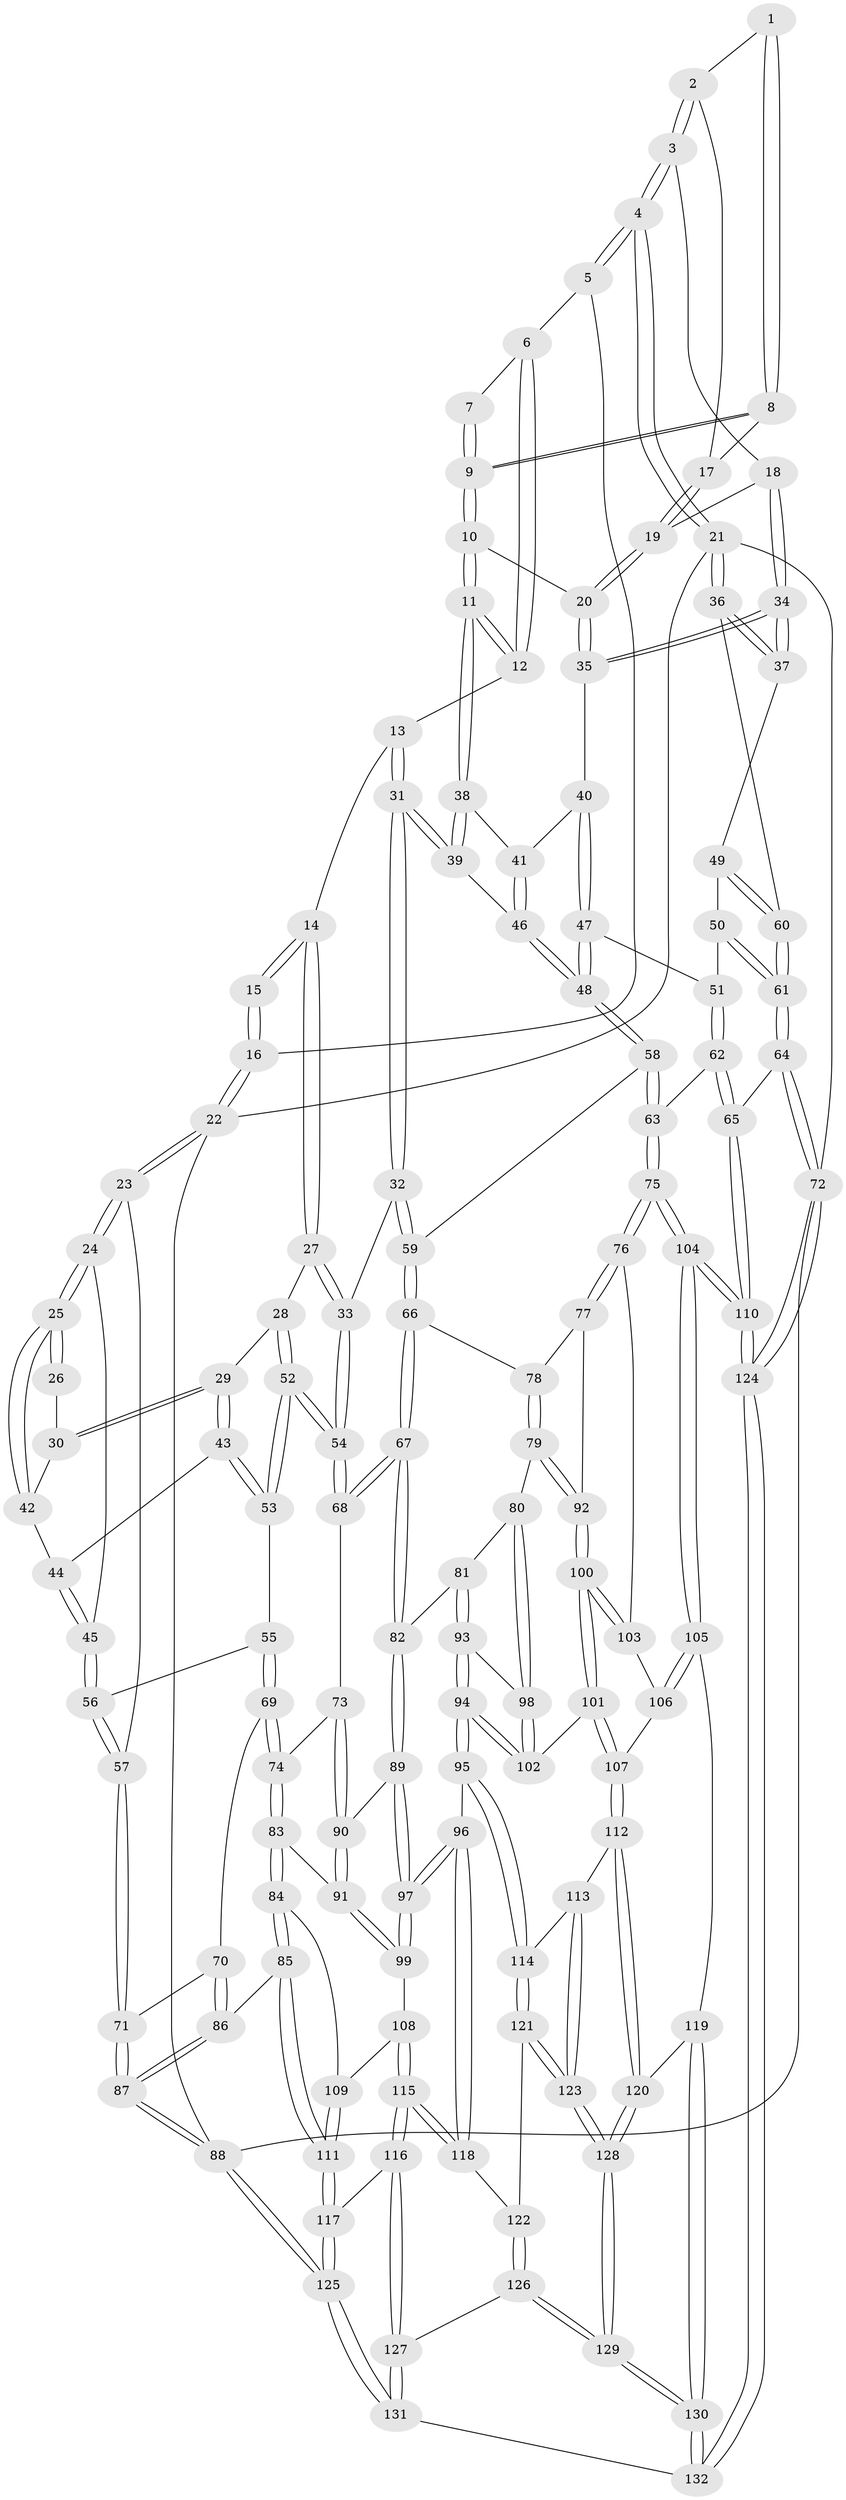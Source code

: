 // coarse degree distribution, {3: 0.6, 5: 0.0875, 2: 0.1375, 4: 0.15, 1: 0.0125, 6: 0.0125}
// Generated by graph-tools (version 1.1) at 2025/54/03/04/25 22:54:21]
// undirected, 132 vertices, 327 edges
graph export_dot {
  node [color=gray90,style=filled];
  1 [pos="+0.7379717201117127+0.03705581920593689"];
  2 [pos="+0.8070114368116086+0.052664499996938195"];
  3 [pos="+1+0"];
  4 [pos="+1+0"];
  5 [pos="+0.5251420058404153+0"];
  6 [pos="+0.6764964966964582+0.012970024079546786"];
  7 [pos="+0.7131538996763643+0.030702077532987523"];
  8 [pos="+0.7460441319896265+0.11683151166827142"];
  9 [pos="+0.7442321923890974+0.11749484047330605"];
  10 [pos="+0.6941252440606214+0.15267961619617829"];
  11 [pos="+0.6889820302726066+0.15405675693945597"];
  12 [pos="+0.6878416437004139+0.15268182015075585"];
  13 [pos="+0.5248159216452917+0.09289393097069576"];
  14 [pos="+0.4488095598003483+0.002059721332810369"];
  15 [pos="+0.41155023219523823+0"];
  16 [pos="+0.4221947864669628+0"];
  17 [pos="+0.7893781067481227+0.10230590292381814"];
  18 [pos="+0.8844042981319259+0.15829144518676355"];
  19 [pos="+0.7952496059086164+0.11320223347461242"];
  20 [pos="+0.7941884769697356+0.18670846158892523"];
  21 [pos="+1+0"];
  22 [pos="+0+0"];
  23 [pos="+0+0.1319940781038477"];
  24 [pos="+0.0637652135239166+0.15028438435705277"];
  25 [pos="+0.06501491751108573+0.14987192106106456"];
  26 [pos="+0.3761157014352606+0"];
  27 [pos="+0.44097602646890977+0.22193561650643504"];
  28 [pos="+0.3886426993641961+0.24312736792080303"];
  29 [pos="+0.3449091248807954+0.21795099860663436"];
  30 [pos="+0.30707679134525584+0.14582848238658594"];
  31 [pos="+0.5847891104050571+0.2738358622462923"];
  32 [pos="+0.5306020857569717+0.3225778997719954"];
  33 [pos="+0.5139560375630221+0.32415242244860776"];
  34 [pos="+0.8746493437958043+0.2143977409882174"];
  35 [pos="+0.8069731307424921+0.20548123345612165"];
  36 [pos="+1+0"];
  37 [pos="+0.889364189142028+0.23776362233523193"];
  38 [pos="+0.6884299688784743+0.15689810527204798"];
  39 [pos="+0.6409513339344772+0.26631765246789435"];
  40 [pos="+0.7743082396149483+0.2345525919518058"];
  41 [pos="+0.7647868642848049+0.23640846282768682"];
  42 [pos="+0.27153719496322426+0.18177452030970256"];
  43 [pos="+0.322172370345929+0.2784562283832476"];
  44 [pos="+0.26034727462328655+0.21427261703035214"];
  45 [pos="+0.20765277070910507+0.28191485511480896"];
  46 [pos="+0.6848482366476024+0.29362444633067053"];
  47 [pos="+0.805997735511372+0.3206377363436922"];
  48 [pos="+0.7255433054355954+0.35225594075520567"];
  49 [pos="+0.9000794318327342+0.2850212744898438"];
  50 [pos="+0.897599597566893+0.3197395118012693"];
  51 [pos="+0.897400014261641+0.32001035511203213"];
  52 [pos="+0.34396599066737477+0.38318740228258663"];
  53 [pos="+0.34084992368871225+0.3821361417257567"];
  54 [pos="+0.3874568591659292+0.4106714282044891"];
  55 [pos="+0.22274976276588612+0.37606316698565434"];
  56 [pos="+0.21483457463077354+0.36026079862636334"];
  57 [pos="+0+0.19026612415371075"];
  58 [pos="+0.7188222447702327+0.4225048985430082"];
  59 [pos="+0.6047709682101374+0.43866523920395584"];
  60 [pos="+1+0.08656688753980826"];
  61 [pos="+1+0.36691375319232716"];
  62 [pos="+0.8857952321321194+0.5471650067992491"];
  63 [pos="+0.8334634555780805+0.5641141191834134"];
  64 [pos="+1+0.568809194427215"];
  65 [pos="+1+0.5707279196897853"];
  66 [pos="+0.5997052007563285+0.44986591717176755"];
  67 [pos="+0.43979711319923775+0.510649841228471"];
  68 [pos="+0.39373845121215933+0.4414792118490237"];
  69 [pos="+0.17190969107787968+0.4459648448451141"];
  70 [pos="+0.12077980177014784+0.4469586930397797"];
  71 [pos="+0+0.28304592574623016"];
  72 [pos="+1+1"];
  73 [pos="+0.2837757808464363+0.5478245384337548"];
  74 [pos="+0.19365463131819716+0.5325977036688699"];
  75 [pos="+0.8300446697430236+0.5680421157859946"];
  76 [pos="+0.7889497339870193+0.5798166043413602"];
  77 [pos="+0.7027667609022693+0.5722176410538325"];
  78 [pos="+0.6034585686639964+0.49705568976910647"];
  79 [pos="+0.5487630162819348+0.5961776999932177"];
  80 [pos="+0.5022740149836741+0.5821456942425604"];
  81 [pos="+0.45588591709663195+0.5571811240089396"];
  82 [pos="+0.4500101046657644+0.553103123922898"];
  83 [pos="+0.14962263022087838+0.6333073840179076"];
  84 [pos="+0.13440464924263434+0.64608449712314"];
  85 [pos="+0+0.6785026455443576"];
  86 [pos="+0+0.6751629493107425"];
  87 [pos="+0+0.65960398445698"];
  88 [pos="+0+1"];
  89 [pos="+0.3984046633239661+0.6046602025001826"];
  90 [pos="+0.2996554231721727+0.5815831984256871"];
  91 [pos="+0.27920206182324586+0.6533940949098997"];
  92 [pos="+0.565026502346757+0.6126481061583762"];
  93 [pos="+0.4555333682561467+0.6721918792333674"];
  94 [pos="+0.393649082117149+0.7332588563294009"];
  95 [pos="+0.38760282033126664+0.7365644092897866"];
  96 [pos="+0.36153354195430126+0.724544736502298"];
  97 [pos="+0.35792871370465673+0.718998205527495"];
  98 [pos="+0.4824163648226857+0.6736255230745416"];
  99 [pos="+0.3273276582929871+0.7076465339212136"];
  100 [pos="+0.5787314428769373+0.6719214154860821"];
  101 [pos="+0.5700444351687828+0.7250711663810951"];
  102 [pos="+0.4941372794792104+0.700304996314275"];
  103 [pos="+0.7020886729858824+0.6588333016111937"];
  104 [pos="+0.8066781382566538+0.9453229980559477"];
  105 [pos="+0.7256765460192979+0.8924008603632527"];
  106 [pos="+0.6880942857556304+0.701255511826931"];
  107 [pos="+0.5724943781999882+0.7367045668527178"];
  108 [pos="+0.2091040743747911+0.7537955067361342"];
  109 [pos="+0.19699987525340126+0.7386620875410415"];
  110 [pos="+0.8472661668289876+1"];
  111 [pos="+0.06350636538401629+0.8133328415964278"];
  112 [pos="+0.5735349057975759+0.8038307738763185"];
  113 [pos="+0.4414345115100688+0.781313364774855"];
  114 [pos="+0.411964295351709+0.7649275300288451"];
  115 [pos="+0.20758846832013442+0.84830828504379"];
  116 [pos="+0.19088766214916286+0.8704146617436078"];
  117 [pos="+0.10881075319902311+0.8722109706612634"];
  118 [pos="+0.30545832540361956+0.8245941992511024"];
  119 [pos="+0.6003130942972148+0.8374092198174623"];
  120 [pos="+0.5875380319255552+0.8281836929170379"];
  121 [pos="+0.38670599748487916+0.8575176013417912"];
  122 [pos="+0.33691041658214954+0.8625504316256387"];
  123 [pos="+0.4391537584189371+0.9071871560212192"];
  124 [pos="+0.9662657458864848+1"];
  125 [pos="+0+1"];
  126 [pos="+0.33207484379323843+0.939823506350998"];
  127 [pos="+0.21738774656095183+0.9159133866985664"];
  128 [pos="+0.44324641316843033+0.9148606522332905"];
  129 [pos="+0.4104331175688038+1"];
  130 [pos="+0.430423356329323+1"];
  131 [pos="+0.20179260063700452+1"];
  132 [pos="+0.43392166254755443+1"];
  1 -- 2;
  1 -- 8;
  1 -- 8;
  2 -- 3;
  2 -- 3;
  2 -- 17;
  3 -- 4;
  3 -- 4;
  3 -- 18;
  4 -- 5;
  4 -- 5;
  4 -- 21;
  4 -- 21;
  5 -- 6;
  5 -- 16;
  6 -- 7;
  6 -- 12;
  6 -- 12;
  7 -- 9;
  7 -- 9;
  8 -- 9;
  8 -- 9;
  8 -- 17;
  9 -- 10;
  9 -- 10;
  10 -- 11;
  10 -- 11;
  10 -- 20;
  11 -- 12;
  11 -- 12;
  11 -- 38;
  11 -- 38;
  12 -- 13;
  13 -- 14;
  13 -- 31;
  13 -- 31;
  14 -- 15;
  14 -- 15;
  14 -- 27;
  14 -- 27;
  15 -- 16;
  15 -- 16;
  16 -- 22;
  16 -- 22;
  17 -- 19;
  17 -- 19;
  18 -- 19;
  18 -- 34;
  18 -- 34;
  19 -- 20;
  19 -- 20;
  20 -- 35;
  20 -- 35;
  21 -- 22;
  21 -- 36;
  21 -- 36;
  21 -- 72;
  22 -- 23;
  22 -- 23;
  22 -- 88;
  23 -- 24;
  23 -- 24;
  23 -- 57;
  24 -- 25;
  24 -- 25;
  24 -- 45;
  25 -- 26;
  25 -- 26;
  25 -- 42;
  25 -- 42;
  26 -- 30;
  27 -- 28;
  27 -- 33;
  27 -- 33;
  28 -- 29;
  28 -- 52;
  28 -- 52;
  29 -- 30;
  29 -- 30;
  29 -- 43;
  29 -- 43;
  30 -- 42;
  31 -- 32;
  31 -- 32;
  31 -- 39;
  31 -- 39;
  32 -- 33;
  32 -- 59;
  32 -- 59;
  33 -- 54;
  33 -- 54;
  34 -- 35;
  34 -- 35;
  34 -- 37;
  34 -- 37;
  35 -- 40;
  36 -- 37;
  36 -- 37;
  36 -- 60;
  37 -- 49;
  38 -- 39;
  38 -- 39;
  38 -- 41;
  39 -- 46;
  40 -- 41;
  40 -- 47;
  40 -- 47;
  41 -- 46;
  41 -- 46;
  42 -- 44;
  43 -- 44;
  43 -- 53;
  43 -- 53;
  44 -- 45;
  44 -- 45;
  45 -- 56;
  45 -- 56;
  46 -- 48;
  46 -- 48;
  47 -- 48;
  47 -- 48;
  47 -- 51;
  48 -- 58;
  48 -- 58;
  49 -- 50;
  49 -- 60;
  49 -- 60;
  50 -- 51;
  50 -- 61;
  50 -- 61;
  51 -- 62;
  51 -- 62;
  52 -- 53;
  52 -- 53;
  52 -- 54;
  52 -- 54;
  53 -- 55;
  54 -- 68;
  54 -- 68;
  55 -- 56;
  55 -- 69;
  55 -- 69;
  56 -- 57;
  56 -- 57;
  57 -- 71;
  57 -- 71;
  58 -- 59;
  58 -- 63;
  58 -- 63;
  59 -- 66;
  59 -- 66;
  60 -- 61;
  60 -- 61;
  61 -- 64;
  61 -- 64;
  62 -- 63;
  62 -- 65;
  62 -- 65;
  63 -- 75;
  63 -- 75;
  64 -- 65;
  64 -- 72;
  64 -- 72;
  65 -- 110;
  65 -- 110;
  66 -- 67;
  66 -- 67;
  66 -- 78;
  67 -- 68;
  67 -- 68;
  67 -- 82;
  67 -- 82;
  68 -- 73;
  69 -- 70;
  69 -- 74;
  69 -- 74;
  70 -- 71;
  70 -- 86;
  70 -- 86;
  71 -- 87;
  71 -- 87;
  72 -- 124;
  72 -- 124;
  72 -- 88;
  73 -- 74;
  73 -- 90;
  73 -- 90;
  74 -- 83;
  74 -- 83;
  75 -- 76;
  75 -- 76;
  75 -- 104;
  75 -- 104;
  76 -- 77;
  76 -- 77;
  76 -- 103;
  77 -- 78;
  77 -- 92;
  78 -- 79;
  78 -- 79;
  79 -- 80;
  79 -- 92;
  79 -- 92;
  80 -- 81;
  80 -- 98;
  80 -- 98;
  81 -- 82;
  81 -- 93;
  81 -- 93;
  82 -- 89;
  82 -- 89;
  83 -- 84;
  83 -- 84;
  83 -- 91;
  84 -- 85;
  84 -- 85;
  84 -- 109;
  85 -- 86;
  85 -- 111;
  85 -- 111;
  86 -- 87;
  86 -- 87;
  87 -- 88;
  87 -- 88;
  88 -- 125;
  88 -- 125;
  89 -- 90;
  89 -- 97;
  89 -- 97;
  90 -- 91;
  90 -- 91;
  91 -- 99;
  91 -- 99;
  92 -- 100;
  92 -- 100;
  93 -- 94;
  93 -- 94;
  93 -- 98;
  94 -- 95;
  94 -- 95;
  94 -- 102;
  94 -- 102;
  95 -- 96;
  95 -- 114;
  95 -- 114;
  96 -- 97;
  96 -- 97;
  96 -- 118;
  96 -- 118;
  97 -- 99;
  97 -- 99;
  98 -- 102;
  98 -- 102;
  99 -- 108;
  100 -- 101;
  100 -- 101;
  100 -- 103;
  100 -- 103;
  101 -- 102;
  101 -- 107;
  101 -- 107;
  103 -- 106;
  104 -- 105;
  104 -- 105;
  104 -- 110;
  104 -- 110;
  105 -- 106;
  105 -- 106;
  105 -- 119;
  106 -- 107;
  107 -- 112;
  107 -- 112;
  108 -- 109;
  108 -- 115;
  108 -- 115;
  109 -- 111;
  109 -- 111;
  110 -- 124;
  110 -- 124;
  111 -- 117;
  111 -- 117;
  112 -- 113;
  112 -- 120;
  112 -- 120;
  113 -- 114;
  113 -- 123;
  113 -- 123;
  114 -- 121;
  114 -- 121;
  115 -- 116;
  115 -- 116;
  115 -- 118;
  115 -- 118;
  116 -- 117;
  116 -- 127;
  116 -- 127;
  117 -- 125;
  117 -- 125;
  118 -- 122;
  119 -- 120;
  119 -- 130;
  119 -- 130;
  120 -- 128;
  120 -- 128;
  121 -- 122;
  121 -- 123;
  121 -- 123;
  122 -- 126;
  122 -- 126;
  123 -- 128;
  123 -- 128;
  124 -- 132;
  124 -- 132;
  125 -- 131;
  125 -- 131;
  126 -- 127;
  126 -- 129;
  126 -- 129;
  127 -- 131;
  127 -- 131;
  128 -- 129;
  128 -- 129;
  129 -- 130;
  129 -- 130;
  130 -- 132;
  130 -- 132;
  131 -- 132;
}
